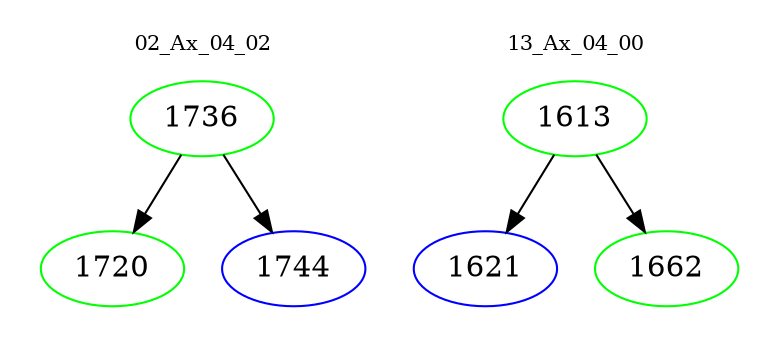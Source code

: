 digraph{
subgraph cluster_0 {
color = white
label = "02_Ax_04_02";
fontsize=10;
T0_1736 [label="1736", color="green"]
T0_1736 -> T0_1720 [color="black"]
T0_1720 [label="1720", color="green"]
T0_1736 -> T0_1744 [color="black"]
T0_1744 [label="1744", color="blue"]
}
subgraph cluster_1 {
color = white
label = "13_Ax_04_00";
fontsize=10;
T1_1613 [label="1613", color="green"]
T1_1613 -> T1_1621 [color="black"]
T1_1621 [label="1621", color="blue"]
T1_1613 -> T1_1662 [color="black"]
T1_1662 [label="1662", color="green"]
}
}
